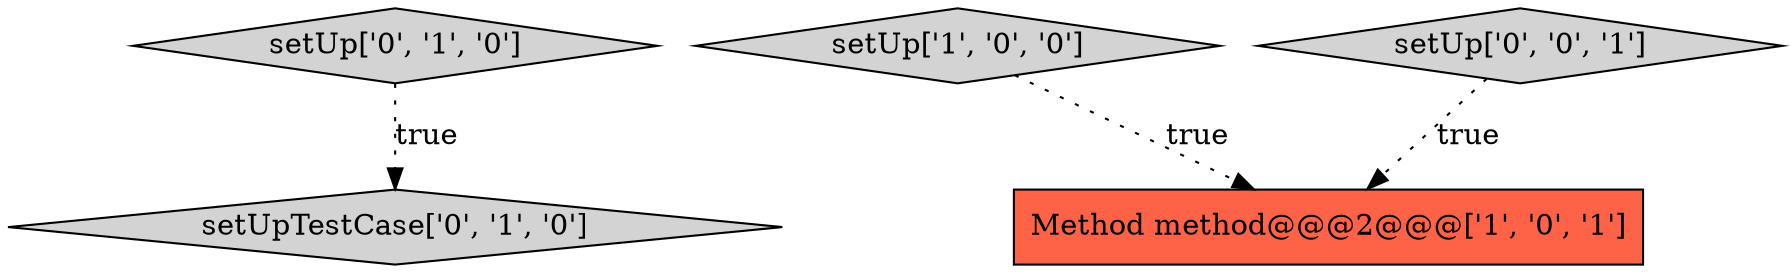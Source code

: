 digraph {
2 [style = filled, label = "setUpTestCase['0', '1', '0']", fillcolor = lightgray, shape = diamond image = "AAA0AAABBB2BBB"];
1 [style = filled, label = "setUp['1', '0', '0']", fillcolor = lightgray, shape = diamond image = "AAA0AAABBB1BBB"];
3 [style = filled, label = "setUp['0', '1', '0']", fillcolor = lightgray, shape = diamond image = "AAA0AAABBB2BBB"];
4 [style = filled, label = "setUp['0', '0', '1']", fillcolor = lightgray, shape = diamond image = "AAA0AAABBB3BBB"];
0 [style = filled, label = "Method method@@@2@@@['1', '0', '1']", fillcolor = tomato, shape = box image = "AAA0AAABBB1BBB"];
4->0 [style = dotted, label="true"];
3->2 [style = dotted, label="true"];
1->0 [style = dotted, label="true"];
}
